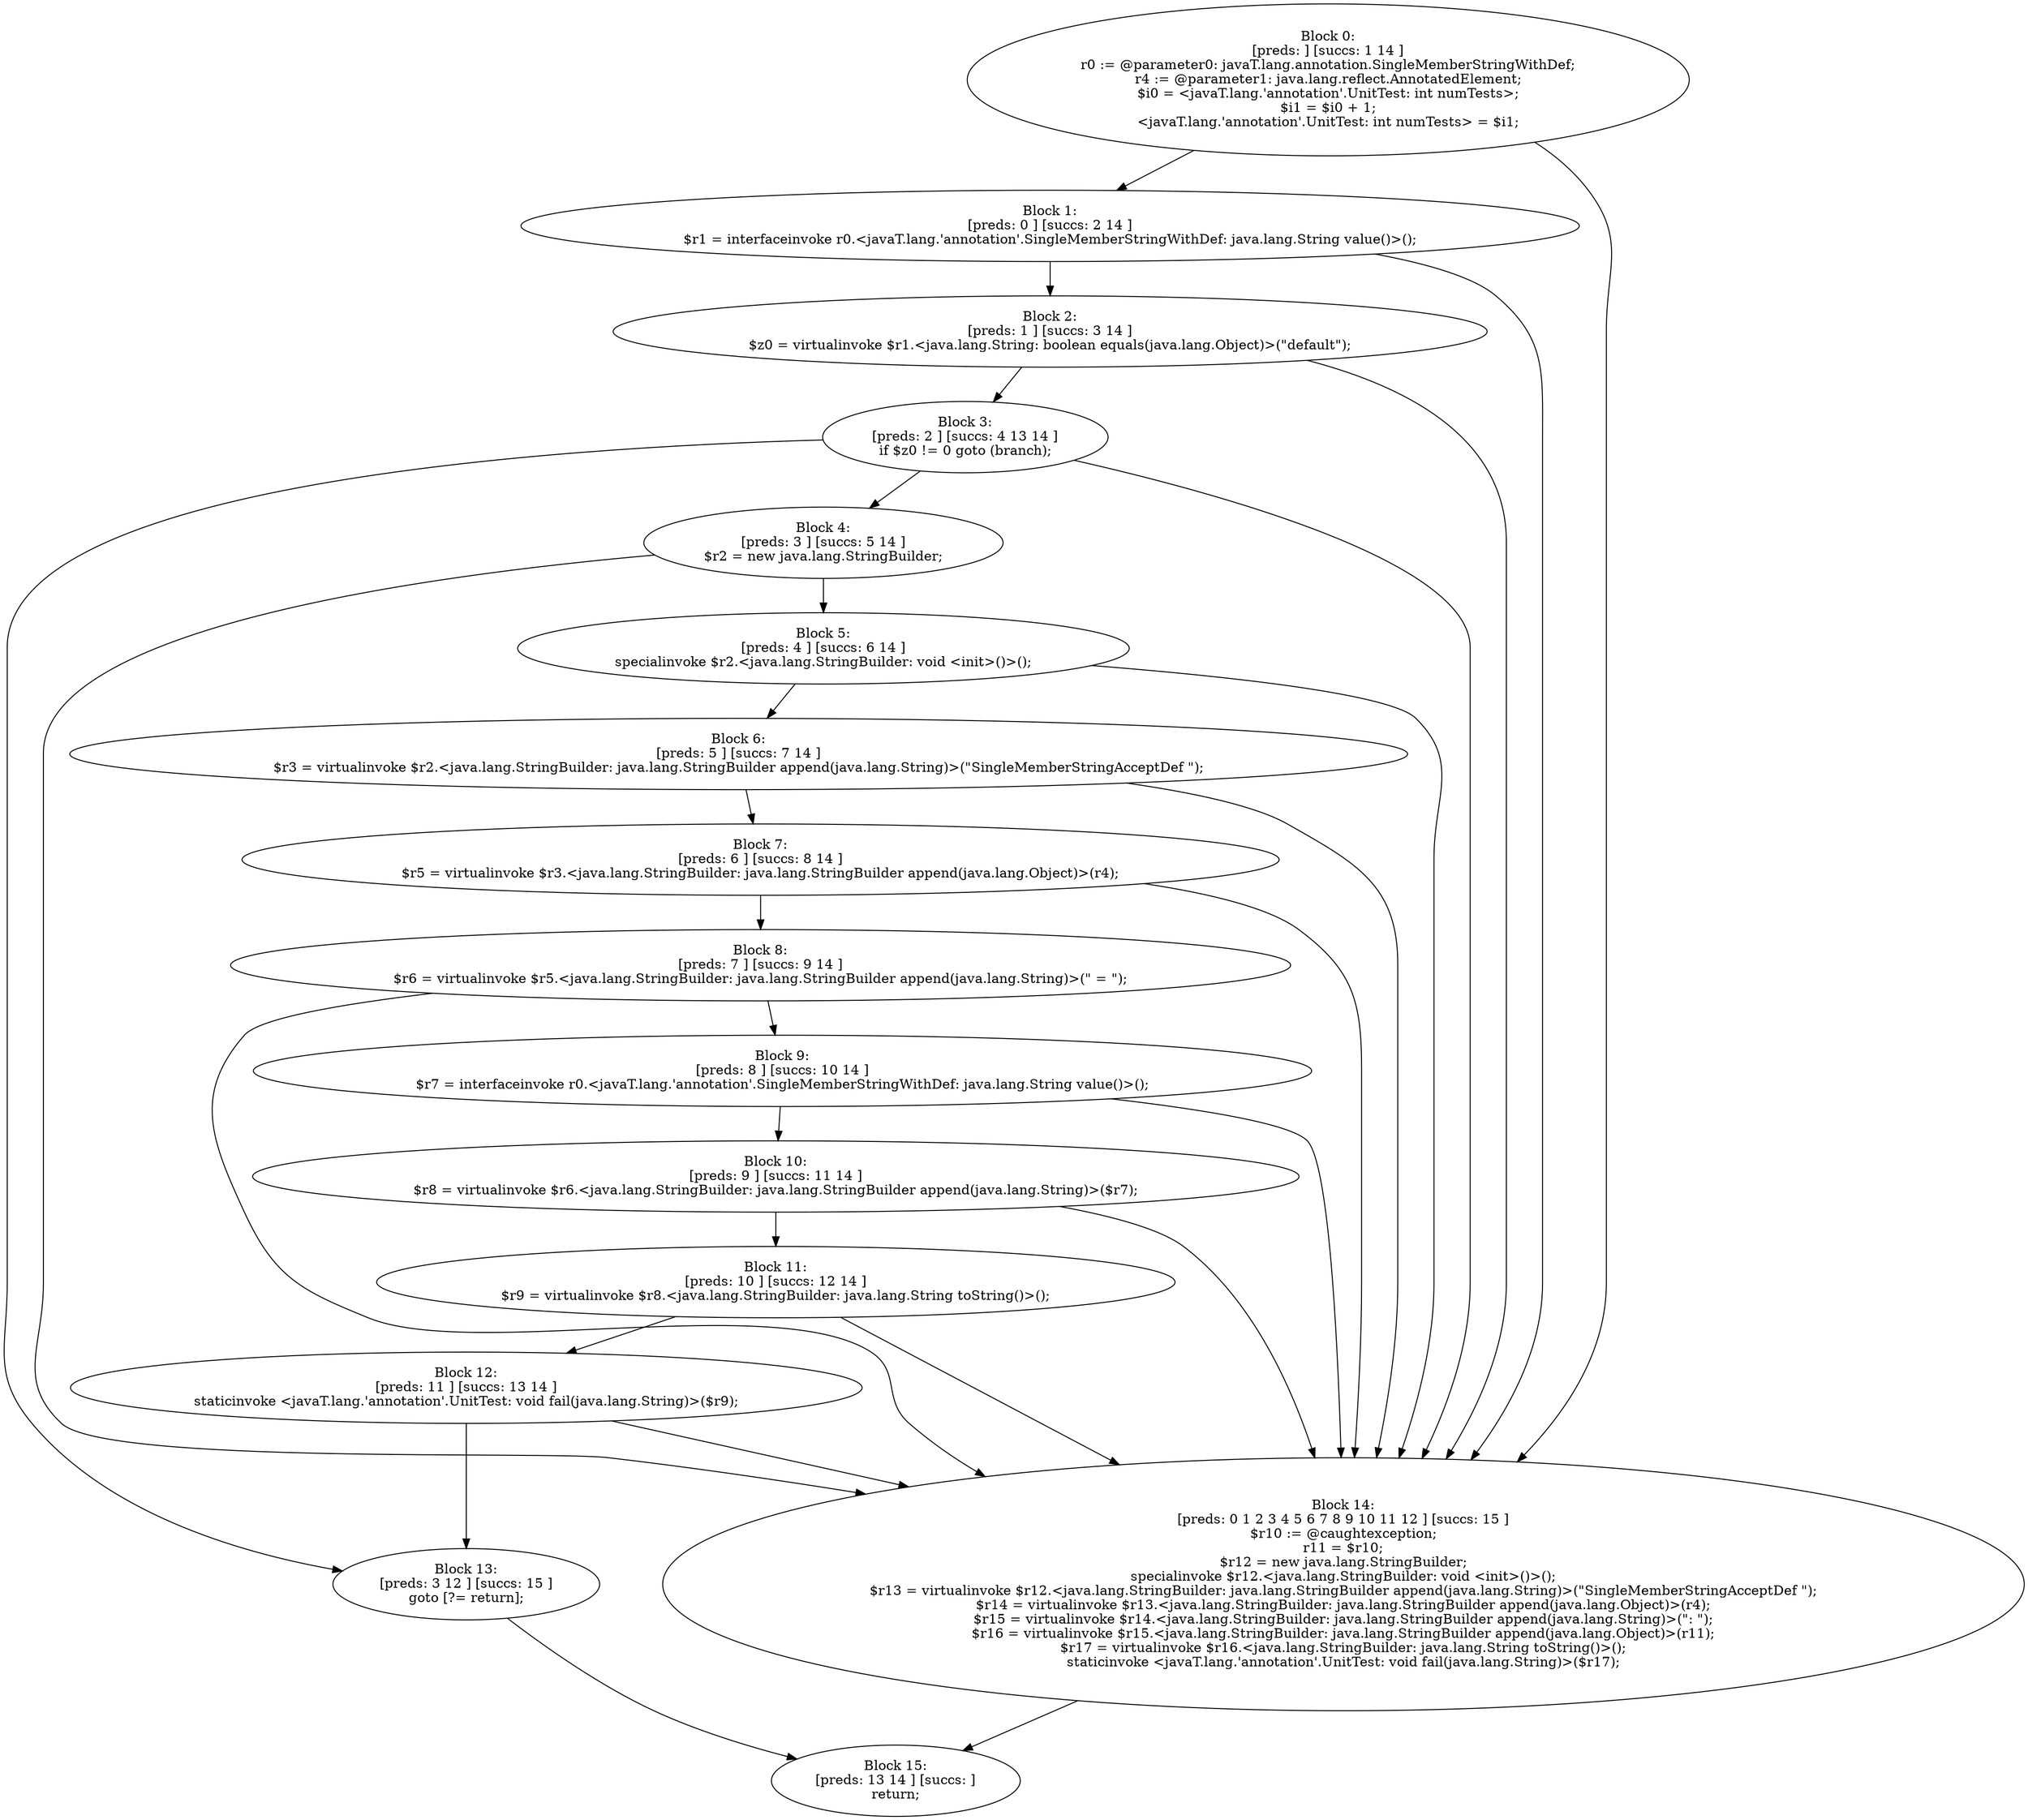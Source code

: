 digraph "unitGraph" {
    "Block 0:
[preds: ] [succs: 1 14 ]
r0 := @parameter0: javaT.lang.annotation.SingleMemberStringWithDef;
r4 := @parameter1: java.lang.reflect.AnnotatedElement;
$i0 = <javaT.lang.'annotation'.UnitTest: int numTests>;
$i1 = $i0 + 1;
<javaT.lang.'annotation'.UnitTest: int numTests> = $i1;
"
    "Block 1:
[preds: 0 ] [succs: 2 14 ]
$r1 = interfaceinvoke r0.<javaT.lang.'annotation'.SingleMemberStringWithDef: java.lang.String value()>();
"
    "Block 2:
[preds: 1 ] [succs: 3 14 ]
$z0 = virtualinvoke $r1.<java.lang.String: boolean equals(java.lang.Object)>(\"default\");
"
    "Block 3:
[preds: 2 ] [succs: 4 13 14 ]
if $z0 != 0 goto (branch);
"
    "Block 4:
[preds: 3 ] [succs: 5 14 ]
$r2 = new java.lang.StringBuilder;
"
    "Block 5:
[preds: 4 ] [succs: 6 14 ]
specialinvoke $r2.<java.lang.StringBuilder: void <init>()>();
"
    "Block 6:
[preds: 5 ] [succs: 7 14 ]
$r3 = virtualinvoke $r2.<java.lang.StringBuilder: java.lang.StringBuilder append(java.lang.String)>(\"SingleMemberStringAcceptDef \");
"
    "Block 7:
[preds: 6 ] [succs: 8 14 ]
$r5 = virtualinvoke $r3.<java.lang.StringBuilder: java.lang.StringBuilder append(java.lang.Object)>(r4);
"
    "Block 8:
[preds: 7 ] [succs: 9 14 ]
$r6 = virtualinvoke $r5.<java.lang.StringBuilder: java.lang.StringBuilder append(java.lang.String)>(\" = \");
"
    "Block 9:
[preds: 8 ] [succs: 10 14 ]
$r7 = interfaceinvoke r0.<javaT.lang.'annotation'.SingleMemberStringWithDef: java.lang.String value()>();
"
    "Block 10:
[preds: 9 ] [succs: 11 14 ]
$r8 = virtualinvoke $r6.<java.lang.StringBuilder: java.lang.StringBuilder append(java.lang.String)>($r7);
"
    "Block 11:
[preds: 10 ] [succs: 12 14 ]
$r9 = virtualinvoke $r8.<java.lang.StringBuilder: java.lang.String toString()>();
"
    "Block 12:
[preds: 11 ] [succs: 13 14 ]
staticinvoke <javaT.lang.'annotation'.UnitTest: void fail(java.lang.String)>($r9);
"
    "Block 13:
[preds: 3 12 ] [succs: 15 ]
goto [?= return];
"
    "Block 14:
[preds: 0 1 2 3 4 5 6 7 8 9 10 11 12 ] [succs: 15 ]
$r10 := @caughtexception;
r11 = $r10;
$r12 = new java.lang.StringBuilder;
specialinvoke $r12.<java.lang.StringBuilder: void <init>()>();
$r13 = virtualinvoke $r12.<java.lang.StringBuilder: java.lang.StringBuilder append(java.lang.String)>(\"SingleMemberStringAcceptDef \");
$r14 = virtualinvoke $r13.<java.lang.StringBuilder: java.lang.StringBuilder append(java.lang.Object)>(r4);
$r15 = virtualinvoke $r14.<java.lang.StringBuilder: java.lang.StringBuilder append(java.lang.String)>(\": \");
$r16 = virtualinvoke $r15.<java.lang.StringBuilder: java.lang.StringBuilder append(java.lang.Object)>(r11);
$r17 = virtualinvoke $r16.<java.lang.StringBuilder: java.lang.String toString()>();
staticinvoke <javaT.lang.'annotation'.UnitTest: void fail(java.lang.String)>($r17);
"
    "Block 15:
[preds: 13 14 ] [succs: ]
return;
"
    "Block 0:
[preds: ] [succs: 1 14 ]
r0 := @parameter0: javaT.lang.annotation.SingleMemberStringWithDef;
r4 := @parameter1: java.lang.reflect.AnnotatedElement;
$i0 = <javaT.lang.'annotation'.UnitTest: int numTests>;
$i1 = $i0 + 1;
<javaT.lang.'annotation'.UnitTest: int numTests> = $i1;
"->"Block 1:
[preds: 0 ] [succs: 2 14 ]
$r1 = interfaceinvoke r0.<javaT.lang.'annotation'.SingleMemberStringWithDef: java.lang.String value()>();
";
    "Block 0:
[preds: ] [succs: 1 14 ]
r0 := @parameter0: javaT.lang.annotation.SingleMemberStringWithDef;
r4 := @parameter1: java.lang.reflect.AnnotatedElement;
$i0 = <javaT.lang.'annotation'.UnitTest: int numTests>;
$i1 = $i0 + 1;
<javaT.lang.'annotation'.UnitTest: int numTests> = $i1;
"->"Block 14:
[preds: 0 1 2 3 4 5 6 7 8 9 10 11 12 ] [succs: 15 ]
$r10 := @caughtexception;
r11 = $r10;
$r12 = new java.lang.StringBuilder;
specialinvoke $r12.<java.lang.StringBuilder: void <init>()>();
$r13 = virtualinvoke $r12.<java.lang.StringBuilder: java.lang.StringBuilder append(java.lang.String)>(\"SingleMemberStringAcceptDef \");
$r14 = virtualinvoke $r13.<java.lang.StringBuilder: java.lang.StringBuilder append(java.lang.Object)>(r4);
$r15 = virtualinvoke $r14.<java.lang.StringBuilder: java.lang.StringBuilder append(java.lang.String)>(\": \");
$r16 = virtualinvoke $r15.<java.lang.StringBuilder: java.lang.StringBuilder append(java.lang.Object)>(r11);
$r17 = virtualinvoke $r16.<java.lang.StringBuilder: java.lang.String toString()>();
staticinvoke <javaT.lang.'annotation'.UnitTest: void fail(java.lang.String)>($r17);
";
    "Block 1:
[preds: 0 ] [succs: 2 14 ]
$r1 = interfaceinvoke r0.<javaT.lang.'annotation'.SingleMemberStringWithDef: java.lang.String value()>();
"->"Block 2:
[preds: 1 ] [succs: 3 14 ]
$z0 = virtualinvoke $r1.<java.lang.String: boolean equals(java.lang.Object)>(\"default\");
";
    "Block 1:
[preds: 0 ] [succs: 2 14 ]
$r1 = interfaceinvoke r0.<javaT.lang.'annotation'.SingleMemberStringWithDef: java.lang.String value()>();
"->"Block 14:
[preds: 0 1 2 3 4 5 6 7 8 9 10 11 12 ] [succs: 15 ]
$r10 := @caughtexception;
r11 = $r10;
$r12 = new java.lang.StringBuilder;
specialinvoke $r12.<java.lang.StringBuilder: void <init>()>();
$r13 = virtualinvoke $r12.<java.lang.StringBuilder: java.lang.StringBuilder append(java.lang.String)>(\"SingleMemberStringAcceptDef \");
$r14 = virtualinvoke $r13.<java.lang.StringBuilder: java.lang.StringBuilder append(java.lang.Object)>(r4);
$r15 = virtualinvoke $r14.<java.lang.StringBuilder: java.lang.StringBuilder append(java.lang.String)>(\": \");
$r16 = virtualinvoke $r15.<java.lang.StringBuilder: java.lang.StringBuilder append(java.lang.Object)>(r11);
$r17 = virtualinvoke $r16.<java.lang.StringBuilder: java.lang.String toString()>();
staticinvoke <javaT.lang.'annotation'.UnitTest: void fail(java.lang.String)>($r17);
";
    "Block 2:
[preds: 1 ] [succs: 3 14 ]
$z0 = virtualinvoke $r1.<java.lang.String: boolean equals(java.lang.Object)>(\"default\");
"->"Block 3:
[preds: 2 ] [succs: 4 13 14 ]
if $z0 != 0 goto (branch);
";
    "Block 2:
[preds: 1 ] [succs: 3 14 ]
$z0 = virtualinvoke $r1.<java.lang.String: boolean equals(java.lang.Object)>(\"default\");
"->"Block 14:
[preds: 0 1 2 3 4 5 6 7 8 9 10 11 12 ] [succs: 15 ]
$r10 := @caughtexception;
r11 = $r10;
$r12 = new java.lang.StringBuilder;
specialinvoke $r12.<java.lang.StringBuilder: void <init>()>();
$r13 = virtualinvoke $r12.<java.lang.StringBuilder: java.lang.StringBuilder append(java.lang.String)>(\"SingleMemberStringAcceptDef \");
$r14 = virtualinvoke $r13.<java.lang.StringBuilder: java.lang.StringBuilder append(java.lang.Object)>(r4);
$r15 = virtualinvoke $r14.<java.lang.StringBuilder: java.lang.StringBuilder append(java.lang.String)>(\": \");
$r16 = virtualinvoke $r15.<java.lang.StringBuilder: java.lang.StringBuilder append(java.lang.Object)>(r11);
$r17 = virtualinvoke $r16.<java.lang.StringBuilder: java.lang.String toString()>();
staticinvoke <javaT.lang.'annotation'.UnitTest: void fail(java.lang.String)>($r17);
";
    "Block 3:
[preds: 2 ] [succs: 4 13 14 ]
if $z0 != 0 goto (branch);
"->"Block 4:
[preds: 3 ] [succs: 5 14 ]
$r2 = new java.lang.StringBuilder;
";
    "Block 3:
[preds: 2 ] [succs: 4 13 14 ]
if $z0 != 0 goto (branch);
"->"Block 13:
[preds: 3 12 ] [succs: 15 ]
goto [?= return];
";
    "Block 3:
[preds: 2 ] [succs: 4 13 14 ]
if $z0 != 0 goto (branch);
"->"Block 14:
[preds: 0 1 2 3 4 5 6 7 8 9 10 11 12 ] [succs: 15 ]
$r10 := @caughtexception;
r11 = $r10;
$r12 = new java.lang.StringBuilder;
specialinvoke $r12.<java.lang.StringBuilder: void <init>()>();
$r13 = virtualinvoke $r12.<java.lang.StringBuilder: java.lang.StringBuilder append(java.lang.String)>(\"SingleMemberStringAcceptDef \");
$r14 = virtualinvoke $r13.<java.lang.StringBuilder: java.lang.StringBuilder append(java.lang.Object)>(r4);
$r15 = virtualinvoke $r14.<java.lang.StringBuilder: java.lang.StringBuilder append(java.lang.String)>(\": \");
$r16 = virtualinvoke $r15.<java.lang.StringBuilder: java.lang.StringBuilder append(java.lang.Object)>(r11);
$r17 = virtualinvoke $r16.<java.lang.StringBuilder: java.lang.String toString()>();
staticinvoke <javaT.lang.'annotation'.UnitTest: void fail(java.lang.String)>($r17);
";
    "Block 4:
[preds: 3 ] [succs: 5 14 ]
$r2 = new java.lang.StringBuilder;
"->"Block 5:
[preds: 4 ] [succs: 6 14 ]
specialinvoke $r2.<java.lang.StringBuilder: void <init>()>();
";
    "Block 4:
[preds: 3 ] [succs: 5 14 ]
$r2 = new java.lang.StringBuilder;
"->"Block 14:
[preds: 0 1 2 3 4 5 6 7 8 9 10 11 12 ] [succs: 15 ]
$r10 := @caughtexception;
r11 = $r10;
$r12 = new java.lang.StringBuilder;
specialinvoke $r12.<java.lang.StringBuilder: void <init>()>();
$r13 = virtualinvoke $r12.<java.lang.StringBuilder: java.lang.StringBuilder append(java.lang.String)>(\"SingleMemberStringAcceptDef \");
$r14 = virtualinvoke $r13.<java.lang.StringBuilder: java.lang.StringBuilder append(java.lang.Object)>(r4);
$r15 = virtualinvoke $r14.<java.lang.StringBuilder: java.lang.StringBuilder append(java.lang.String)>(\": \");
$r16 = virtualinvoke $r15.<java.lang.StringBuilder: java.lang.StringBuilder append(java.lang.Object)>(r11);
$r17 = virtualinvoke $r16.<java.lang.StringBuilder: java.lang.String toString()>();
staticinvoke <javaT.lang.'annotation'.UnitTest: void fail(java.lang.String)>($r17);
";
    "Block 5:
[preds: 4 ] [succs: 6 14 ]
specialinvoke $r2.<java.lang.StringBuilder: void <init>()>();
"->"Block 6:
[preds: 5 ] [succs: 7 14 ]
$r3 = virtualinvoke $r2.<java.lang.StringBuilder: java.lang.StringBuilder append(java.lang.String)>(\"SingleMemberStringAcceptDef \");
";
    "Block 5:
[preds: 4 ] [succs: 6 14 ]
specialinvoke $r2.<java.lang.StringBuilder: void <init>()>();
"->"Block 14:
[preds: 0 1 2 3 4 5 6 7 8 9 10 11 12 ] [succs: 15 ]
$r10 := @caughtexception;
r11 = $r10;
$r12 = new java.lang.StringBuilder;
specialinvoke $r12.<java.lang.StringBuilder: void <init>()>();
$r13 = virtualinvoke $r12.<java.lang.StringBuilder: java.lang.StringBuilder append(java.lang.String)>(\"SingleMemberStringAcceptDef \");
$r14 = virtualinvoke $r13.<java.lang.StringBuilder: java.lang.StringBuilder append(java.lang.Object)>(r4);
$r15 = virtualinvoke $r14.<java.lang.StringBuilder: java.lang.StringBuilder append(java.lang.String)>(\": \");
$r16 = virtualinvoke $r15.<java.lang.StringBuilder: java.lang.StringBuilder append(java.lang.Object)>(r11);
$r17 = virtualinvoke $r16.<java.lang.StringBuilder: java.lang.String toString()>();
staticinvoke <javaT.lang.'annotation'.UnitTest: void fail(java.lang.String)>($r17);
";
    "Block 6:
[preds: 5 ] [succs: 7 14 ]
$r3 = virtualinvoke $r2.<java.lang.StringBuilder: java.lang.StringBuilder append(java.lang.String)>(\"SingleMemberStringAcceptDef \");
"->"Block 7:
[preds: 6 ] [succs: 8 14 ]
$r5 = virtualinvoke $r3.<java.lang.StringBuilder: java.lang.StringBuilder append(java.lang.Object)>(r4);
";
    "Block 6:
[preds: 5 ] [succs: 7 14 ]
$r3 = virtualinvoke $r2.<java.lang.StringBuilder: java.lang.StringBuilder append(java.lang.String)>(\"SingleMemberStringAcceptDef \");
"->"Block 14:
[preds: 0 1 2 3 4 5 6 7 8 9 10 11 12 ] [succs: 15 ]
$r10 := @caughtexception;
r11 = $r10;
$r12 = new java.lang.StringBuilder;
specialinvoke $r12.<java.lang.StringBuilder: void <init>()>();
$r13 = virtualinvoke $r12.<java.lang.StringBuilder: java.lang.StringBuilder append(java.lang.String)>(\"SingleMemberStringAcceptDef \");
$r14 = virtualinvoke $r13.<java.lang.StringBuilder: java.lang.StringBuilder append(java.lang.Object)>(r4);
$r15 = virtualinvoke $r14.<java.lang.StringBuilder: java.lang.StringBuilder append(java.lang.String)>(\": \");
$r16 = virtualinvoke $r15.<java.lang.StringBuilder: java.lang.StringBuilder append(java.lang.Object)>(r11);
$r17 = virtualinvoke $r16.<java.lang.StringBuilder: java.lang.String toString()>();
staticinvoke <javaT.lang.'annotation'.UnitTest: void fail(java.lang.String)>($r17);
";
    "Block 7:
[preds: 6 ] [succs: 8 14 ]
$r5 = virtualinvoke $r3.<java.lang.StringBuilder: java.lang.StringBuilder append(java.lang.Object)>(r4);
"->"Block 8:
[preds: 7 ] [succs: 9 14 ]
$r6 = virtualinvoke $r5.<java.lang.StringBuilder: java.lang.StringBuilder append(java.lang.String)>(\" = \");
";
    "Block 7:
[preds: 6 ] [succs: 8 14 ]
$r5 = virtualinvoke $r3.<java.lang.StringBuilder: java.lang.StringBuilder append(java.lang.Object)>(r4);
"->"Block 14:
[preds: 0 1 2 3 4 5 6 7 8 9 10 11 12 ] [succs: 15 ]
$r10 := @caughtexception;
r11 = $r10;
$r12 = new java.lang.StringBuilder;
specialinvoke $r12.<java.lang.StringBuilder: void <init>()>();
$r13 = virtualinvoke $r12.<java.lang.StringBuilder: java.lang.StringBuilder append(java.lang.String)>(\"SingleMemberStringAcceptDef \");
$r14 = virtualinvoke $r13.<java.lang.StringBuilder: java.lang.StringBuilder append(java.lang.Object)>(r4);
$r15 = virtualinvoke $r14.<java.lang.StringBuilder: java.lang.StringBuilder append(java.lang.String)>(\": \");
$r16 = virtualinvoke $r15.<java.lang.StringBuilder: java.lang.StringBuilder append(java.lang.Object)>(r11);
$r17 = virtualinvoke $r16.<java.lang.StringBuilder: java.lang.String toString()>();
staticinvoke <javaT.lang.'annotation'.UnitTest: void fail(java.lang.String)>($r17);
";
    "Block 8:
[preds: 7 ] [succs: 9 14 ]
$r6 = virtualinvoke $r5.<java.lang.StringBuilder: java.lang.StringBuilder append(java.lang.String)>(\" = \");
"->"Block 9:
[preds: 8 ] [succs: 10 14 ]
$r7 = interfaceinvoke r0.<javaT.lang.'annotation'.SingleMemberStringWithDef: java.lang.String value()>();
";
    "Block 8:
[preds: 7 ] [succs: 9 14 ]
$r6 = virtualinvoke $r5.<java.lang.StringBuilder: java.lang.StringBuilder append(java.lang.String)>(\" = \");
"->"Block 14:
[preds: 0 1 2 3 4 5 6 7 8 9 10 11 12 ] [succs: 15 ]
$r10 := @caughtexception;
r11 = $r10;
$r12 = new java.lang.StringBuilder;
specialinvoke $r12.<java.lang.StringBuilder: void <init>()>();
$r13 = virtualinvoke $r12.<java.lang.StringBuilder: java.lang.StringBuilder append(java.lang.String)>(\"SingleMemberStringAcceptDef \");
$r14 = virtualinvoke $r13.<java.lang.StringBuilder: java.lang.StringBuilder append(java.lang.Object)>(r4);
$r15 = virtualinvoke $r14.<java.lang.StringBuilder: java.lang.StringBuilder append(java.lang.String)>(\": \");
$r16 = virtualinvoke $r15.<java.lang.StringBuilder: java.lang.StringBuilder append(java.lang.Object)>(r11);
$r17 = virtualinvoke $r16.<java.lang.StringBuilder: java.lang.String toString()>();
staticinvoke <javaT.lang.'annotation'.UnitTest: void fail(java.lang.String)>($r17);
";
    "Block 9:
[preds: 8 ] [succs: 10 14 ]
$r7 = interfaceinvoke r0.<javaT.lang.'annotation'.SingleMemberStringWithDef: java.lang.String value()>();
"->"Block 10:
[preds: 9 ] [succs: 11 14 ]
$r8 = virtualinvoke $r6.<java.lang.StringBuilder: java.lang.StringBuilder append(java.lang.String)>($r7);
";
    "Block 9:
[preds: 8 ] [succs: 10 14 ]
$r7 = interfaceinvoke r0.<javaT.lang.'annotation'.SingleMemberStringWithDef: java.lang.String value()>();
"->"Block 14:
[preds: 0 1 2 3 4 5 6 7 8 9 10 11 12 ] [succs: 15 ]
$r10 := @caughtexception;
r11 = $r10;
$r12 = new java.lang.StringBuilder;
specialinvoke $r12.<java.lang.StringBuilder: void <init>()>();
$r13 = virtualinvoke $r12.<java.lang.StringBuilder: java.lang.StringBuilder append(java.lang.String)>(\"SingleMemberStringAcceptDef \");
$r14 = virtualinvoke $r13.<java.lang.StringBuilder: java.lang.StringBuilder append(java.lang.Object)>(r4);
$r15 = virtualinvoke $r14.<java.lang.StringBuilder: java.lang.StringBuilder append(java.lang.String)>(\": \");
$r16 = virtualinvoke $r15.<java.lang.StringBuilder: java.lang.StringBuilder append(java.lang.Object)>(r11);
$r17 = virtualinvoke $r16.<java.lang.StringBuilder: java.lang.String toString()>();
staticinvoke <javaT.lang.'annotation'.UnitTest: void fail(java.lang.String)>($r17);
";
    "Block 10:
[preds: 9 ] [succs: 11 14 ]
$r8 = virtualinvoke $r6.<java.lang.StringBuilder: java.lang.StringBuilder append(java.lang.String)>($r7);
"->"Block 11:
[preds: 10 ] [succs: 12 14 ]
$r9 = virtualinvoke $r8.<java.lang.StringBuilder: java.lang.String toString()>();
";
    "Block 10:
[preds: 9 ] [succs: 11 14 ]
$r8 = virtualinvoke $r6.<java.lang.StringBuilder: java.lang.StringBuilder append(java.lang.String)>($r7);
"->"Block 14:
[preds: 0 1 2 3 4 5 6 7 8 9 10 11 12 ] [succs: 15 ]
$r10 := @caughtexception;
r11 = $r10;
$r12 = new java.lang.StringBuilder;
specialinvoke $r12.<java.lang.StringBuilder: void <init>()>();
$r13 = virtualinvoke $r12.<java.lang.StringBuilder: java.lang.StringBuilder append(java.lang.String)>(\"SingleMemberStringAcceptDef \");
$r14 = virtualinvoke $r13.<java.lang.StringBuilder: java.lang.StringBuilder append(java.lang.Object)>(r4);
$r15 = virtualinvoke $r14.<java.lang.StringBuilder: java.lang.StringBuilder append(java.lang.String)>(\": \");
$r16 = virtualinvoke $r15.<java.lang.StringBuilder: java.lang.StringBuilder append(java.lang.Object)>(r11);
$r17 = virtualinvoke $r16.<java.lang.StringBuilder: java.lang.String toString()>();
staticinvoke <javaT.lang.'annotation'.UnitTest: void fail(java.lang.String)>($r17);
";
    "Block 11:
[preds: 10 ] [succs: 12 14 ]
$r9 = virtualinvoke $r8.<java.lang.StringBuilder: java.lang.String toString()>();
"->"Block 12:
[preds: 11 ] [succs: 13 14 ]
staticinvoke <javaT.lang.'annotation'.UnitTest: void fail(java.lang.String)>($r9);
";
    "Block 11:
[preds: 10 ] [succs: 12 14 ]
$r9 = virtualinvoke $r8.<java.lang.StringBuilder: java.lang.String toString()>();
"->"Block 14:
[preds: 0 1 2 3 4 5 6 7 8 9 10 11 12 ] [succs: 15 ]
$r10 := @caughtexception;
r11 = $r10;
$r12 = new java.lang.StringBuilder;
specialinvoke $r12.<java.lang.StringBuilder: void <init>()>();
$r13 = virtualinvoke $r12.<java.lang.StringBuilder: java.lang.StringBuilder append(java.lang.String)>(\"SingleMemberStringAcceptDef \");
$r14 = virtualinvoke $r13.<java.lang.StringBuilder: java.lang.StringBuilder append(java.lang.Object)>(r4);
$r15 = virtualinvoke $r14.<java.lang.StringBuilder: java.lang.StringBuilder append(java.lang.String)>(\": \");
$r16 = virtualinvoke $r15.<java.lang.StringBuilder: java.lang.StringBuilder append(java.lang.Object)>(r11);
$r17 = virtualinvoke $r16.<java.lang.StringBuilder: java.lang.String toString()>();
staticinvoke <javaT.lang.'annotation'.UnitTest: void fail(java.lang.String)>($r17);
";
    "Block 12:
[preds: 11 ] [succs: 13 14 ]
staticinvoke <javaT.lang.'annotation'.UnitTest: void fail(java.lang.String)>($r9);
"->"Block 13:
[preds: 3 12 ] [succs: 15 ]
goto [?= return];
";
    "Block 12:
[preds: 11 ] [succs: 13 14 ]
staticinvoke <javaT.lang.'annotation'.UnitTest: void fail(java.lang.String)>($r9);
"->"Block 14:
[preds: 0 1 2 3 4 5 6 7 8 9 10 11 12 ] [succs: 15 ]
$r10 := @caughtexception;
r11 = $r10;
$r12 = new java.lang.StringBuilder;
specialinvoke $r12.<java.lang.StringBuilder: void <init>()>();
$r13 = virtualinvoke $r12.<java.lang.StringBuilder: java.lang.StringBuilder append(java.lang.String)>(\"SingleMemberStringAcceptDef \");
$r14 = virtualinvoke $r13.<java.lang.StringBuilder: java.lang.StringBuilder append(java.lang.Object)>(r4);
$r15 = virtualinvoke $r14.<java.lang.StringBuilder: java.lang.StringBuilder append(java.lang.String)>(\": \");
$r16 = virtualinvoke $r15.<java.lang.StringBuilder: java.lang.StringBuilder append(java.lang.Object)>(r11);
$r17 = virtualinvoke $r16.<java.lang.StringBuilder: java.lang.String toString()>();
staticinvoke <javaT.lang.'annotation'.UnitTest: void fail(java.lang.String)>($r17);
";
    "Block 13:
[preds: 3 12 ] [succs: 15 ]
goto [?= return];
"->"Block 15:
[preds: 13 14 ] [succs: ]
return;
";
    "Block 14:
[preds: 0 1 2 3 4 5 6 7 8 9 10 11 12 ] [succs: 15 ]
$r10 := @caughtexception;
r11 = $r10;
$r12 = new java.lang.StringBuilder;
specialinvoke $r12.<java.lang.StringBuilder: void <init>()>();
$r13 = virtualinvoke $r12.<java.lang.StringBuilder: java.lang.StringBuilder append(java.lang.String)>(\"SingleMemberStringAcceptDef \");
$r14 = virtualinvoke $r13.<java.lang.StringBuilder: java.lang.StringBuilder append(java.lang.Object)>(r4);
$r15 = virtualinvoke $r14.<java.lang.StringBuilder: java.lang.StringBuilder append(java.lang.String)>(\": \");
$r16 = virtualinvoke $r15.<java.lang.StringBuilder: java.lang.StringBuilder append(java.lang.Object)>(r11);
$r17 = virtualinvoke $r16.<java.lang.StringBuilder: java.lang.String toString()>();
staticinvoke <javaT.lang.'annotation'.UnitTest: void fail(java.lang.String)>($r17);
"->"Block 15:
[preds: 13 14 ] [succs: ]
return;
";
}
